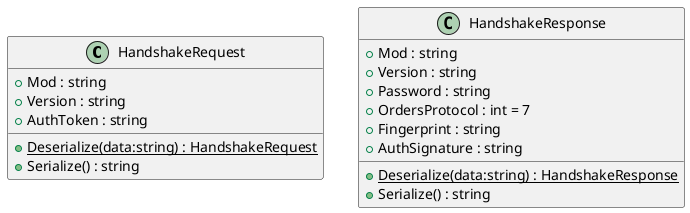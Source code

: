 @startuml
class HandshakeRequest {
    + Mod : string
    + Version : string
    + AuthToken : string
    + {static} Deserialize(data:string) : HandshakeRequest
    + Serialize() : string
}
class HandshakeResponse {
    + Mod : string
    + Version : string
    + Password : string
    + OrdersProtocol : int = 7
    + Fingerprint : string
    + AuthSignature : string
    + {static} Deserialize(data:string) : HandshakeResponse
    + Serialize() : string
}
@enduml
